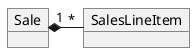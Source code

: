 @startuml composition

object Sale
object SalesLineItem

Sale "1" *-RIGHT- "*" SalesLineItem

@enduml